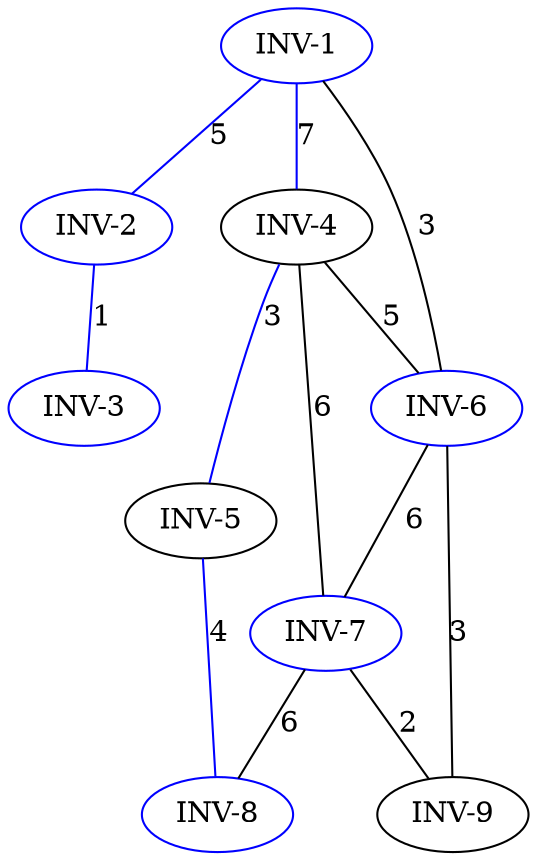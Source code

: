 strict graph G {
  1 [ color="blue" label="INV-1" ];
  2 [ color="blue" label="INV-2" ];
  3 [ color="blue" label="INV-3" ];
  4 [ color="black" label="INV-4" ];
  5 [ color="black" label="INV-5" ];
  6 [ color="blue" label="INV-6" ];
  7 [ color="blue" label="INV-7" ];
  8 [ color="blue" label="INV-8" ];
  9 [ color="black" label="INV-9" ];
  1 -- 6 [ color="black" label="3" ];
  1 -- 2 [ color="blue" label="5" ];
  1 -- 4 [ color="blue" label="7" ];
  4 -- 7 [ color="black" label="6" ];
  4 -- 5 [ color="blue" label="3" ];
  4 -- 6 [ color="black" label="5" ];
  5 -- 8 [ color="blue" label="4" ];
  6 -- 9 [ color="black" label="3" ];
  6 -- 7 [ color="black" label="6" ];
  7 -- 8 [ color="black" label="6" ];
  7 -- 9 [ color="black" label="2" ];
  2 -- 3 [ color="blue" label="1" ];
}
